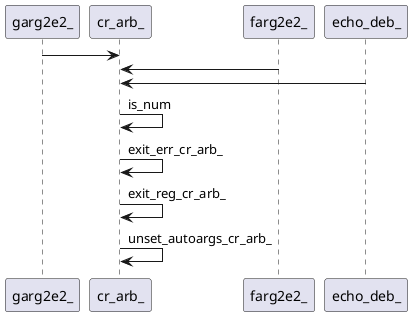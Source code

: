 @startuml rete
garg2e2_ -> cr_arb_ 
farg2e2_ -> cr_arb_
echo_deb_ -> cr_arb_
cr_arb_ -> cr_arb_:is_num
cr_arb_ -> cr_arb_:exit_err_cr_arb_
cr_arb_ -> cr_arb_:exit_reg_cr_arb_
cr_arb_ -> cr_arb_:unset_autoargs_cr_arb_
' {wrap_fn}
' fnn o-> cr_arb_
' {body_fn}
@enduml